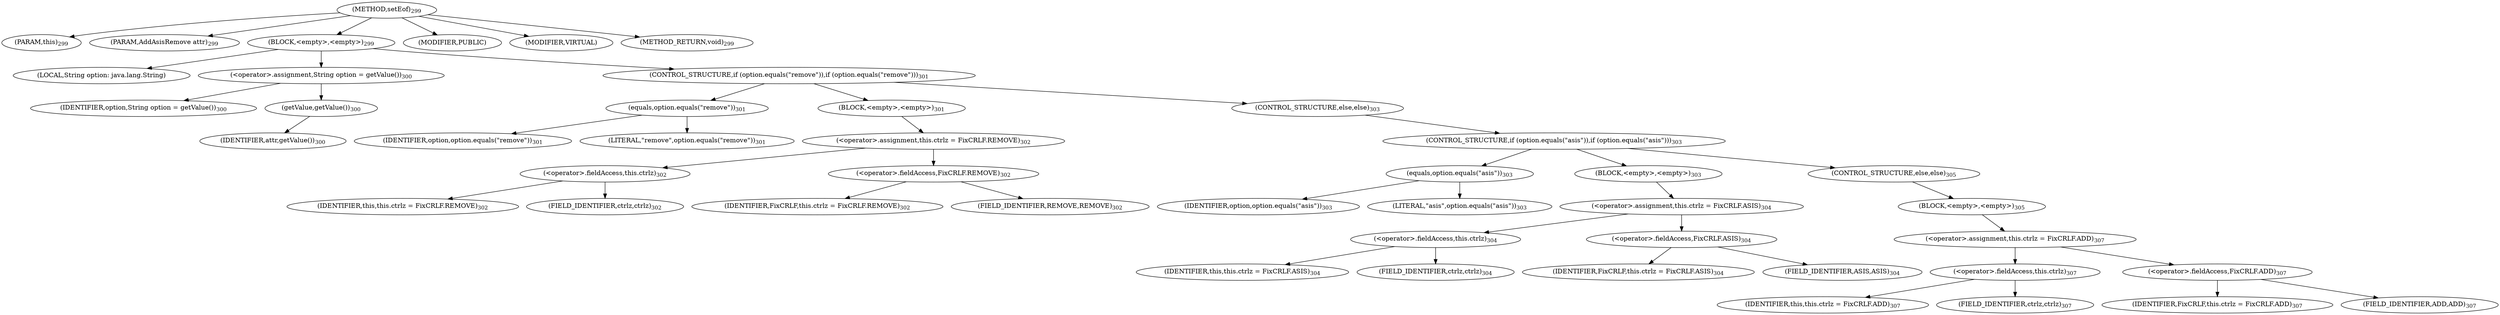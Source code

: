 digraph "setEof" {  
"602" [label = <(METHOD,setEof)<SUB>299</SUB>> ]
"603" [label = <(PARAM,this)<SUB>299</SUB>> ]
"604" [label = <(PARAM,AddAsisRemove attr)<SUB>299</SUB>> ]
"605" [label = <(BLOCK,&lt;empty&gt;,&lt;empty&gt;)<SUB>299</SUB>> ]
"606" [label = <(LOCAL,String option: java.lang.String)> ]
"607" [label = <(&lt;operator&gt;.assignment,String option = getValue())<SUB>300</SUB>> ]
"608" [label = <(IDENTIFIER,option,String option = getValue())<SUB>300</SUB>> ]
"609" [label = <(getValue,getValue())<SUB>300</SUB>> ]
"610" [label = <(IDENTIFIER,attr,getValue())<SUB>300</SUB>> ]
"611" [label = <(CONTROL_STRUCTURE,if (option.equals(&quot;remove&quot;)),if (option.equals(&quot;remove&quot;)))<SUB>301</SUB>> ]
"612" [label = <(equals,option.equals(&quot;remove&quot;))<SUB>301</SUB>> ]
"613" [label = <(IDENTIFIER,option,option.equals(&quot;remove&quot;))<SUB>301</SUB>> ]
"614" [label = <(LITERAL,&quot;remove&quot;,option.equals(&quot;remove&quot;))<SUB>301</SUB>> ]
"615" [label = <(BLOCK,&lt;empty&gt;,&lt;empty&gt;)<SUB>301</SUB>> ]
"616" [label = <(&lt;operator&gt;.assignment,this.ctrlz = FixCRLF.REMOVE)<SUB>302</SUB>> ]
"617" [label = <(&lt;operator&gt;.fieldAccess,this.ctrlz)<SUB>302</SUB>> ]
"618" [label = <(IDENTIFIER,this,this.ctrlz = FixCRLF.REMOVE)<SUB>302</SUB>> ]
"619" [label = <(FIELD_IDENTIFIER,ctrlz,ctrlz)<SUB>302</SUB>> ]
"620" [label = <(&lt;operator&gt;.fieldAccess,FixCRLF.REMOVE)<SUB>302</SUB>> ]
"621" [label = <(IDENTIFIER,FixCRLF,this.ctrlz = FixCRLF.REMOVE)<SUB>302</SUB>> ]
"622" [label = <(FIELD_IDENTIFIER,REMOVE,REMOVE)<SUB>302</SUB>> ]
"623" [label = <(CONTROL_STRUCTURE,else,else)<SUB>303</SUB>> ]
"624" [label = <(CONTROL_STRUCTURE,if (option.equals(&quot;asis&quot;)),if (option.equals(&quot;asis&quot;)))<SUB>303</SUB>> ]
"625" [label = <(equals,option.equals(&quot;asis&quot;))<SUB>303</SUB>> ]
"626" [label = <(IDENTIFIER,option,option.equals(&quot;asis&quot;))<SUB>303</SUB>> ]
"627" [label = <(LITERAL,&quot;asis&quot;,option.equals(&quot;asis&quot;))<SUB>303</SUB>> ]
"628" [label = <(BLOCK,&lt;empty&gt;,&lt;empty&gt;)<SUB>303</SUB>> ]
"629" [label = <(&lt;operator&gt;.assignment,this.ctrlz = FixCRLF.ASIS)<SUB>304</SUB>> ]
"630" [label = <(&lt;operator&gt;.fieldAccess,this.ctrlz)<SUB>304</SUB>> ]
"631" [label = <(IDENTIFIER,this,this.ctrlz = FixCRLF.ASIS)<SUB>304</SUB>> ]
"632" [label = <(FIELD_IDENTIFIER,ctrlz,ctrlz)<SUB>304</SUB>> ]
"633" [label = <(&lt;operator&gt;.fieldAccess,FixCRLF.ASIS)<SUB>304</SUB>> ]
"634" [label = <(IDENTIFIER,FixCRLF,this.ctrlz = FixCRLF.ASIS)<SUB>304</SUB>> ]
"635" [label = <(FIELD_IDENTIFIER,ASIS,ASIS)<SUB>304</SUB>> ]
"636" [label = <(CONTROL_STRUCTURE,else,else)<SUB>305</SUB>> ]
"637" [label = <(BLOCK,&lt;empty&gt;,&lt;empty&gt;)<SUB>305</SUB>> ]
"638" [label = <(&lt;operator&gt;.assignment,this.ctrlz = FixCRLF.ADD)<SUB>307</SUB>> ]
"639" [label = <(&lt;operator&gt;.fieldAccess,this.ctrlz)<SUB>307</SUB>> ]
"640" [label = <(IDENTIFIER,this,this.ctrlz = FixCRLF.ADD)<SUB>307</SUB>> ]
"641" [label = <(FIELD_IDENTIFIER,ctrlz,ctrlz)<SUB>307</SUB>> ]
"642" [label = <(&lt;operator&gt;.fieldAccess,FixCRLF.ADD)<SUB>307</SUB>> ]
"643" [label = <(IDENTIFIER,FixCRLF,this.ctrlz = FixCRLF.ADD)<SUB>307</SUB>> ]
"644" [label = <(FIELD_IDENTIFIER,ADD,ADD)<SUB>307</SUB>> ]
"645" [label = <(MODIFIER,PUBLIC)> ]
"646" [label = <(MODIFIER,VIRTUAL)> ]
"647" [label = <(METHOD_RETURN,void)<SUB>299</SUB>> ]
  "602" -> "603" 
  "602" -> "604" 
  "602" -> "605" 
  "602" -> "645" 
  "602" -> "646" 
  "602" -> "647" 
  "605" -> "606" 
  "605" -> "607" 
  "605" -> "611" 
  "607" -> "608" 
  "607" -> "609" 
  "609" -> "610" 
  "611" -> "612" 
  "611" -> "615" 
  "611" -> "623" 
  "612" -> "613" 
  "612" -> "614" 
  "615" -> "616" 
  "616" -> "617" 
  "616" -> "620" 
  "617" -> "618" 
  "617" -> "619" 
  "620" -> "621" 
  "620" -> "622" 
  "623" -> "624" 
  "624" -> "625" 
  "624" -> "628" 
  "624" -> "636" 
  "625" -> "626" 
  "625" -> "627" 
  "628" -> "629" 
  "629" -> "630" 
  "629" -> "633" 
  "630" -> "631" 
  "630" -> "632" 
  "633" -> "634" 
  "633" -> "635" 
  "636" -> "637" 
  "637" -> "638" 
  "638" -> "639" 
  "638" -> "642" 
  "639" -> "640" 
  "639" -> "641" 
  "642" -> "643" 
  "642" -> "644" 
}

